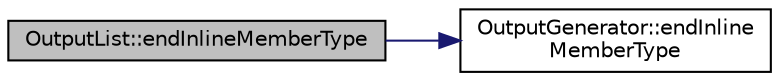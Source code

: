 digraph "OutputList::endInlineMemberType"
{
 // LATEX_PDF_SIZE
  edge [fontname="Helvetica",fontsize="10",labelfontname="Helvetica",labelfontsize="10"];
  node [fontname="Helvetica",fontsize="10",shape=record];
  rankdir="LR";
  Node1 [label="OutputList::endInlineMemberType",height=0.2,width=0.4,color="black", fillcolor="grey75", style="filled", fontcolor="black",tooltip=" "];
  Node1 -> Node2 [color="midnightblue",fontsize="10",style="solid",fontname="Helvetica"];
  Node2 [label="OutputGenerator::endInline\lMemberType",height=0.2,width=0.4,color="black", fillcolor="white", style="filled",URL="$classOutputGenerator.html#abae7a78f520dbd4336d093b8580bc5dd",tooltip=" "];
}
